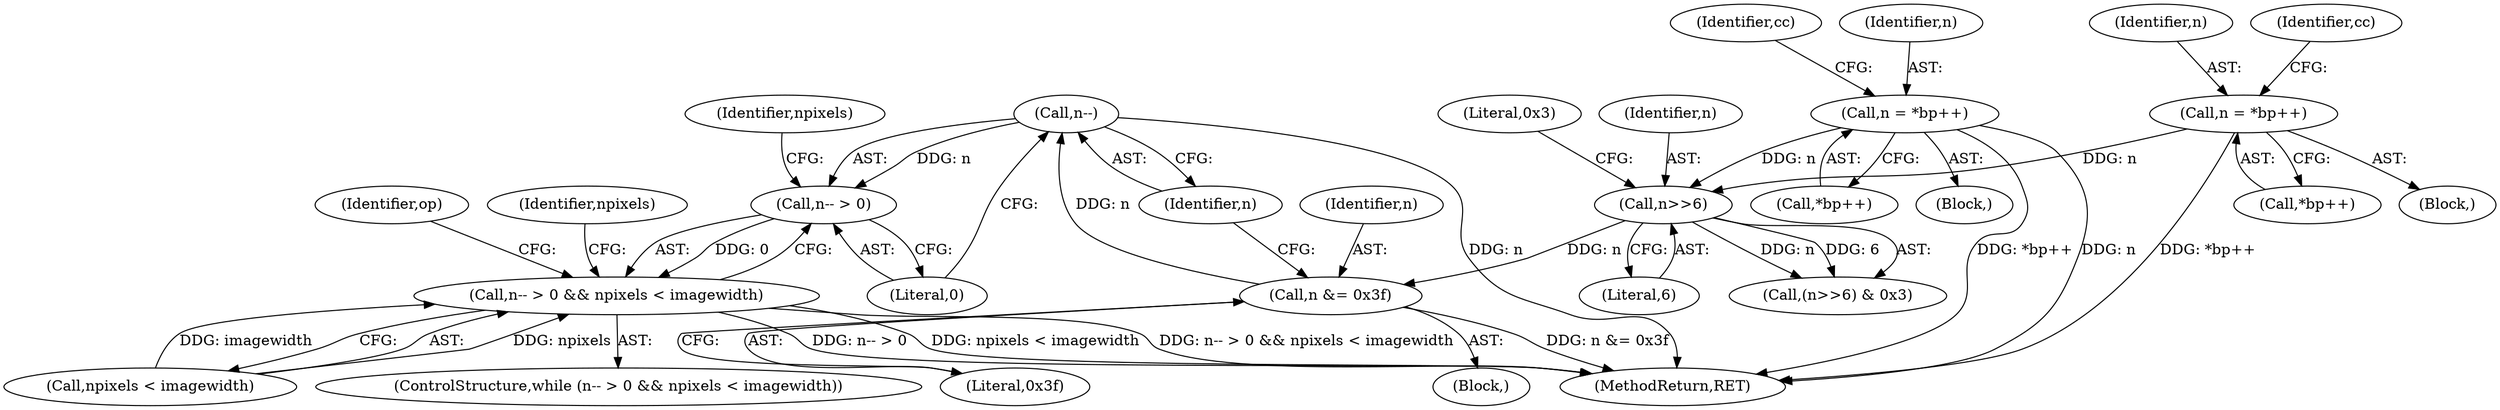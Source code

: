 digraph "1_libtiff_b18012dae552f85dcc5c57d3bf4e997a15b1cc1c@del" {
"1000327" [label="(Call,n--)"];
"1000321" [label="(Call,n &= 0x3f)"];
"1000317" [label="(Call,n>>6)"];
"1000193" [label="(Call,n = *bp++)"];
"1000347" [label="(Call,n = *bp++)"];
"1000326" [label="(Call,n-- > 0)"];
"1000325" [label="(Call,n-- > 0 && npixels < imagewidth)"];
"1000199" [label="(Identifier,cc)"];
"1000322" [label="(Identifier,n)"];
"1000330" [label="(Call,npixels < imagewidth)"];
"1000321" [label="(Call,n &= 0x3f)"];
"1000349" [label="(Call,*bp++)"];
"1000324" [label="(ControlStructure,while (n-- > 0 && npixels < imagewidth))"];
"1000331" [label="(Identifier,npixels)"];
"1000383" [label="(MethodReturn,RET)"];
"1000320" [label="(Literal,0x3)"];
"1000192" [label="(Block,)"];
"1000193" [label="(Call,n = *bp++)"];
"1000327" [label="(Call,n--)"];
"1000318" [label="(Identifier,n)"];
"1000334" [label="(Identifier,op)"];
"1000338" [label="(Identifier,npixels)"];
"1000328" [label="(Identifier,n)"];
"1000317" [label="(Call,n>>6)"];
"1000329" [label="(Literal,0)"];
"1000319" [label="(Literal,6)"];
"1000195" [label="(Call,*bp++)"];
"1000326" [label="(Call,n-- > 0)"];
"1000323" [label="(Literal,0x3f)"];
"1000325" [label="(Call,n-- > 0 && npixels < imagewidth)"];
"1000348" [label="(Identifier,n)"];
"1000316" [label="(Call,(n>>6) & 0x3)"];
"1000194" [label="(Identifier,n)"];
"1000346" [label="(Block,)"];
"1000311" [label="(Block,)"];
"1000353" [label="(Identifier,cc)"];
"1000347" [label="(Call,n = *bp++)"];
"1000327" -> "1000326"  [label="AST: "];
"1000327" -> "1000328"  [label="CFG: "];
"1000328" -> "1000327"  [label="AST: "];
"1000329" -> "1000327"  [label="CFG: "];
"1000327" -> "1000383"  [label="DDG: n"];
"1000327" -> "1000326"  [label="DDG: n"];
"1000321" -> "1000327"  [label="DDG: n"];
"1000321" -> "1000311"  [label="AST: "];
"1000321" -> "1000323"  [label="CFG: "];
"1000322" -> "1000321"  [label="AST: "];
"1000323" -> "1000321"  [label="AST: "];
"1000328" -> "1000321"  [label="CFG: "];
"1000321" -> "1000383"  [label="DDG: n &= 0x3f"];
"1000317" -> "1000321"  [label="DDG: n"];
"1000317" -> "1000316"  [label="AST: "];
"1000317" -> "1000319"  [label="CFG: "];
"1000318" -> "1000317"  [label="AST: "];
"1000319" -> "1000317"  [label="AST: "];
"1000320" -> "1000317"  [label="CFG: "];
"1000317" -> "1000316"  [label="DDG: n"];
"1000317" -> "1000316"  [label="DDG: 6"];
"1000193" -> "1000317"  [label="DDG: n"];
"1000347" -> "1000317"  [label="DDG: n"];
"1000193" -> "1000192"  [label="AST: "];
"1000193" -> "1000195"  [label="CFG: "];
"1000194" -> "1000193"  [label="AST: "];
"1000195" -> "1000193"  [label="AST: "];
"1000199" -> "1000193"  [label="CFG: "];
"1000193" -> "1000383"  [label="DDG: n"];
"1000193" -> "1000383"  [label="DDG: *bp++"];
"1000347" -> "1000346"  [label="AST: "];
"1000347" -> "1000349"  [label="CFG: "];
"1000348" -> "1000347"  [label="AST: "];
"1000349" -> "1000347"  [label="AST: "];
"1000353" -> "1000347"  [label="CFG: "];
"1000347" -> "1000383"  [label="DDG: *bp++"];
"1000326" -> "1000325"  [label="AST: "];
"1000326" -> "1000329"  [label="CFG: "];
"1000329" -> "1000326"  [label="AST: "];
"1000331" -> "1000326"  [label="CFG: "];
"1000325" -> "1000326"  [label="CFG: "];
"1000326" -> "1000325"  [label="DDG: 0"];
"1000325" -> "1000324"  [label="AST: "];
"1000325" -> "1000330"  [label="CFG: "];
"1000330" -> "1000325"  [label="AST: "];
"1000334" -> "1000325"  [label="CFG: "];
"1000338" -> "1000325"  [label="CFG: "];
"1000325" -> "1000383"  [label="DDG: n-- > 0"];
"1000325" -> "1000383"  [label="DDG: npixels < imagewidth"];
"1000325" -> "1000383"  [label="DDG: n-- > 0 && npixels < imagewidth"];
"1000330" -> "1000325"  [label="DDG: npixels"];
"1000330" -> "1000325"  [label="DDG: imagewidth"];
}
